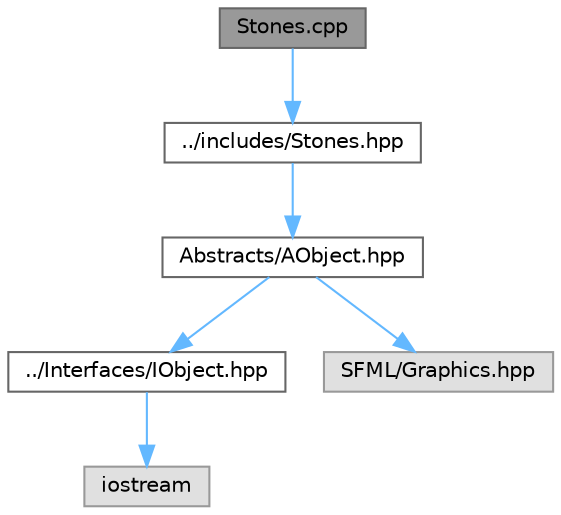 digraph "Stones.cpp"
{
 // LATEX_PDF_SIZE
  bgcolor="transparent";
  edge [fontname=Helvetica,fontsize=10,labelfontname=Helvetica,labelfontsize=10];
  node [fontname=Helvetica,fontsize=10,shape=box,height=0.2,width=0.4];
  Node1 [label="Stones.cpp",height=0.2,width=0.4,color="gray40", fillcolor="grey60", style="filled", fontcolor="black",tooltip=" "];
  Node1 -> Node2 [color="steelblue1",style="solid"];
  Node2 [label="../includes/Stones.hpp",height=0.2,width=0.4,color="grey40", fillcolor="white", style="filled",URL="$Stones_8hpp.html",tooltip=" "];
  Node2 -> Node3 [color="steelblue1",style="solid"];
  Node3 [label="Abstracts/AObject.hpp",height=0.2,width=0.4,color="grey40", fillcolor="white", style="filled",URL="$AObject_8hpp.html",tooltip=" "];
  Node3 -> Node4 [color="steelblue1",style="solid"];
  Node4 [label="../Interfaces/IObject.hpp",height=0.2,width=0.4,color="grey40", fillcolor="white", style="filled",URL="$IObject_8hpp.html",tooltip=" "];
  Node4 -> Node5 [color="steelblue1",style="solid"];
  Node5 [label="iostream",height=0.2,width=0.4,color="grey60", fillcolor="#E0E0E0", style="filled",tooltip=" "];
  Node3 -> Node6 [color="steelblue1",style="solid"];
  Node6 [label="SFML/Graphics.hpp",height=0.2,width=0.4,color="grey60", fillcolor="#E0E0E0", style="filled",tooltip=" "];
}
